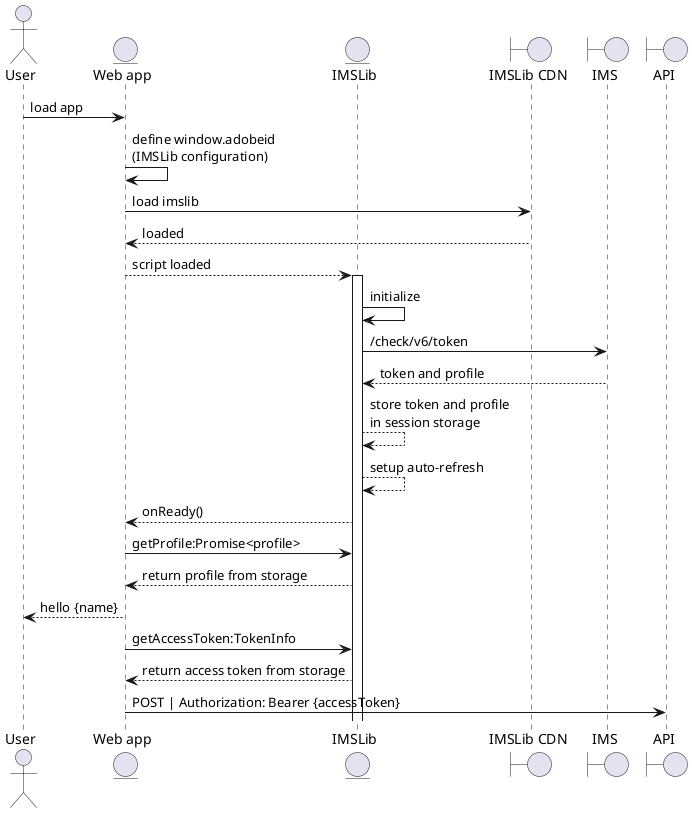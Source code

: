 @startuml
actor User as u
entity "Web app" as b
entity IMSLib as l
boundary "IMSLib CDN" as cdn
boundary IMS as i
boundary API as api

u -> b: load app
b -> b: define window.adobeid\n(IMSLib configuration)
b -> cdn: load imslib
cdn --> b: loaded
b --> l: script loaded
activate l
l -> l: initialize
l -> i: /check/v6/token
i --> l: token and profile
l --> l: store token and profile\nin session storage
l --> l: setup auto-refresh
l --> b: onReady()
b -> l: getProfile:Promise<profile>
l --> b: return profile from storage
b --> u: hello {name}
b -> l: getAccessToken:TokenInfo
l --> b: return access token from storage
b -> api: POST | Authorization: Bearer {accessToken}
@enduml